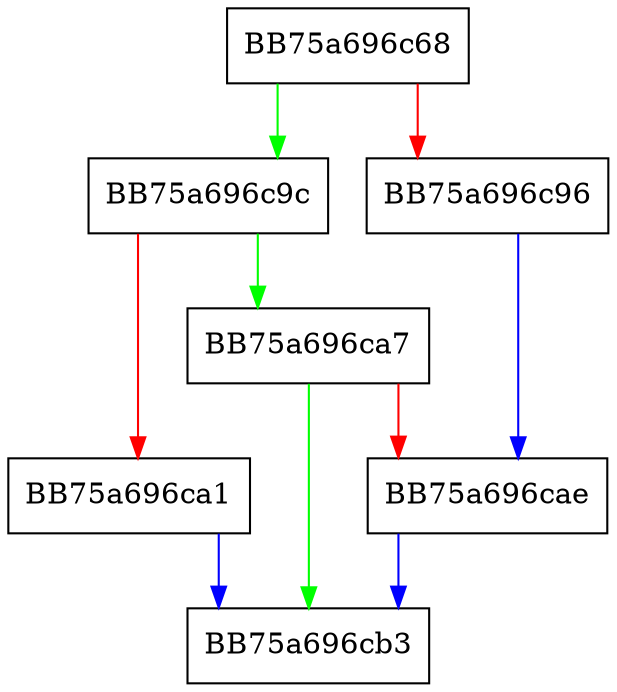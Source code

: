 digraph _Insert_new_node_before {
  node [shape="box"];
  graph [splines=ortho];
  BB75a696c68 -> BB75a696c9c [color="green"];
  BB75a696c68 -> BB75a696c96 [color="red"];
  BB75a696c96 -> BB75a696cae [color="blue"];
  BB75a696c9c -> BB75a696ca7 [color="green"];
  BB75a696c9c -> BB75a696ca1 [color="red"];
  BB75a696ca1 -> BB75a696cb3 [color="blue"];
  BB75a696ca7 -> BB75a696cb3 [color="green"];
  BB75a696ca7 -> BB75a696cae [color="red"];
  BB75a696cae -> BB75a696cb3 [color="blue"];
}